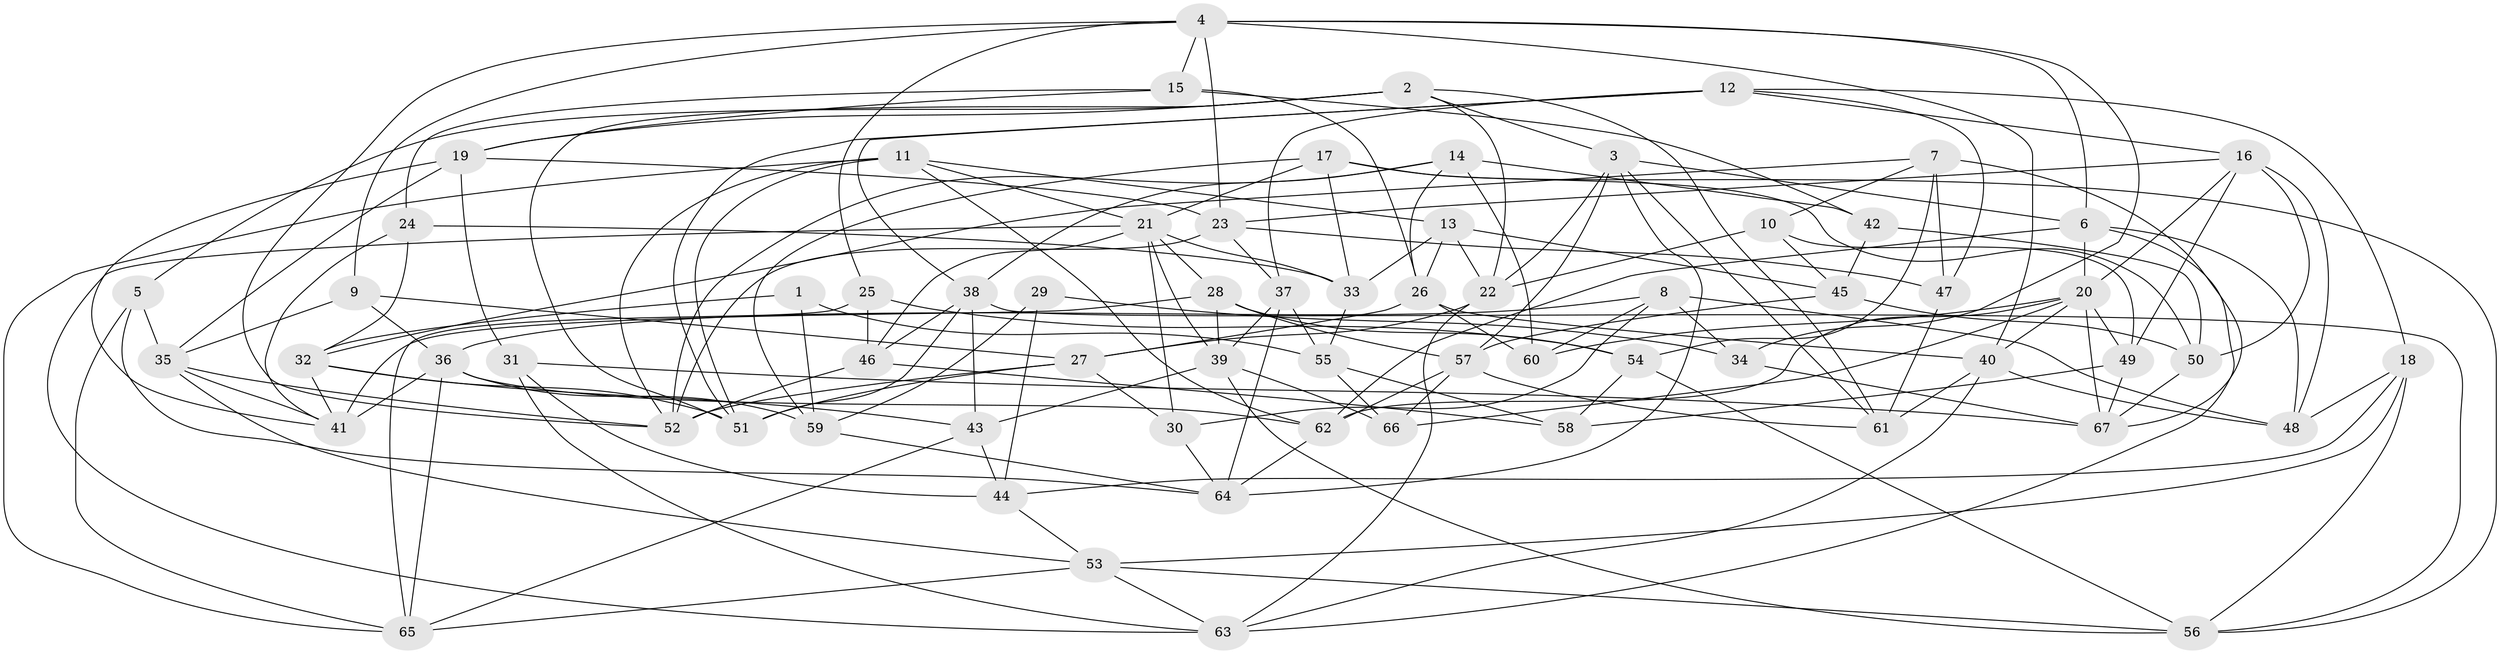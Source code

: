 // original degree distribution, {4: 1.0}
// Generated by graph-tools (version 1.1) at 2025/03/03/09/25 03:03:01]
// undirected, 67 vertices, 178 edges
graph export_dot {
graph [start="1"]
  node [color=gray90,style=filled];
  1;
  2;
  3;
  4;
  5;
  6;
  7;
  8;
  9;
  10;
  11;
  12;
  13;
  14;
  15;
  16;
  17;
  18;
  19;
  20;
  21;
  22;
  23;
  24;
  25;
  26;
  27;
  28;
  29;
  30;
  31;
  32;
  33;
  34;
  35;
  36;
  37;
  38;
  39;
  40;
  41;
  42;
  43;
  44;
  45;
  46;
  47;
  48;
  49;
  50;
  51;
  52;
  53;
  54;
  55;
  56;
  57;
  58;
  59;
  60;
  61;
  62;
  63;
  64;
  65;
  66;
  67;
  1 -- 32 [weight=1.0];
  1 -- 55 [weight=1.0];
  1 -- 59 [weight=2.0];
  2 -- 3 [weight=1.0];
  2 -- 5 [weight=1.0];
  2 -- 19 [weight=1.0];
  2 -- 22 [weight=1.0];
  2 -- 51 [weight=1.0];
  2 -- 61 [weight=1.0];
  3 -- 6 [weight=1.0];
  3 -- 22 [weight=1.0];
  3 -- 57 [weight=1.0];
  3 -- 61 [weight=1.0];
  3 -- 64 [weight=1.0];
  4 -- 6 [weight=1.0];
  4 -- 9 [weight=1.0];
  4 -- 15 [weight=1.0];
  4 -- 23 [weight=1.0];
  4 -- 25 [weight=1.0];
  4 -- 34 [weight=1.0];
  4 -- 40 [weight=1.0];
  4 -- 52 [weight=1.0];
  5 -- 35 [weight=1.0];
  5 -- 64 [weight=1.0];
  5 -- 65 [weight=1.0];
  6 -- 20 [weight=1.0];
  6 -- 48 [weight=1.0];
  6 -- 62 [weight=1.0];
  6 -- 63 [weight=1.0];
  7 -- 10 [weight=1.0];
  7 -- 32 [weight=1.0];
  7 -- 47 [weight=2.0];
  7 -- 54 [weight=1.0];
  7 -- 67 [weight=1.0];
  8 -- 30 [weight=1.0];
  8 -- 34 [weight=2.0];
  8 -- 36 [weight=1.0];
  8 -- 48 [weight=1.0];
  8 -- 60 [weight=1.0];
  9 -- 27 [weight=1.0];
  9 -- 35 [weight=1.0];
  9 -- 36 [weight=1.0];
  10 -- 22 [weight=1.0];
  10 -- 45 [weight=1.0];
  10 -- 49 [weight=1.0];
  11 -- 13 [weight=1.0];
  11 -- 21 [weight=1.0];
  11 -- 51 [weight=1.0];
  11 -- 52 [weight=1.0];
  11 -- 62 [weight=1.0];
  11 -- 65 [weight=1.0];
  12 -- 16 [weight=1.0];
  12 -- 18 [weight=1.0];
  12 -- 37 [weight=1.0];
  12 -- 38 [weight=1.0];
  12 -- 47 [weight=1.0];
  12 -- 51 [weight=1.0];
  13 -- 22 [weight=1.0];
  13 -- 26 [weight=1.0];
  13 -- 33 [weight=1.0];
  13 -- 45 [weight=2.0];
  14 -- 26 [weight=1.0];
  14 -- 38 [weight=1.0];
  14 -- 42 [weight=2.0];
  14 -- 52 [weight=1.0];
  14 -- 60 [weight=1.0];
  15 -- 19 [weight=1.0];
  15 -- 24 [weight=1.0];
  15 -- 26 [weight=1.0];
  15 -- 42 [weight=2.0];
  16 -- 20 [weight=1.0];
  16 -- 23 [weight=1.0];
  16 -- 48 [weight=1.0];
  16 -- 49 [weight=1.0];
  16 -- 50 [weight=1.0];
  17 -- 21 [weight=1.0];
  17 -- 33 [weight=1.0];
  17 -- 50 [weight=2.0];
  17 -- 56 [weight=1.0];
  17 -- 59 [weight=1.0];
  18 -- 44 [weight=1.0];
  18 -- 48 [weight=2.0];
  18 -- 53 [weight=1.0];
  18 -- 56 [weight=1.0];
  19 -- 23 [weight=1.0];
  19 -- 31 [weight=1.0];
  19 -- 35 [weight=1.0];
  19 -- 41 [weight=1.0];
  20 -- 40 [weight=1.0];
  20 -- 49 [weight=1.0];
  20 -- 60 [weight=1.0];
  20 -- 62 [weight=1.0];
  20 -- 66 [weight=1.0];
  20 -- 67 [weight=1.0];
  21 -- 28 [weight=1.0];
  21 -- 30 [weight=1.0];
  21 -- 33 [weight=1.0];
  21 -- 39 [weight=1.0];
  21 -- 46 [weight=1.0];
  21 -- 63 [weight=1.0];
  22 -- 27 [weight=1.0];
  22 -- 63 [weight=1.0];
  23 -- 37 [weight=1.0];
  23 -- 47 [weight=1.0];
  23 -- 52 [weight=1.0];
  24 -- 32 [weight=1.0];
  24 -- 33 [weight=1.0];
  24 -- 41 [weight=1.0];
  25 -- 46 [weight=1.0];
  25 -- 54 [weight=1.0];
  25 -- 65 [weight=1.0];
  26 -- 27 [weight=1.0];
  26 -- 40 [weight=1.0];
  26 -- 60 [weight=1.0];
  27 -- 30 [weight=1.0];
  27 -- 51 [weight=1.0];
  27 -- 52 [weight=1.0];
  28 -- 39 [weight=1.0];
  28 -- 41 [weight=1.0];
  28 -- 54 [weight=2.0];
  28 -- 57 [weight=1.0];
  29 -- 34 [weight=2.0];
  29 -- 44 [weight=1.0];
  29 -- 59 [weight=1.0];
  30 -- 64 [weight=1.0];
  31 -- 44 [weight=1.0];
  31 -- 63 [weight=1.0];
  31 -- 67 [weight=1.0];
  32 -- 41 [weight=1.0];
  32 -- 43 [weight=1.0];
  32 -- 51 [weight=1.0];
  33 -- 55 [weight=2.0];
  34 -- 67 [weight=1.0];
  35 -- 41 [weight=1.0];
  35 -- 52 [weight=1.0];
  35 -- 53 [weight=1.0];
  36 -- 41 [weight=1.0];
  36 -- 59 [weight=1.0];
  36 -- 62 [weight=1.0];
  36 -- 65 [weight=1.0];
  37 -- 39 [weight=1.0];
  37 -- 55 [weight=2.0];
  37 -- 64 [weight=1.0];
  38 -- 43 [weight=1.0];
  38 -- 46 [weight=1.0];
  38 -- 51 [weight=1.0];
  38 -- 56 [weight=1.0];
  39 -- 43 [weight=1.0];
  39 -- 56 [weight=1.0];
  39 -- 66 [weight=1.0];
  40 -- 48 [weight=1.0];
  40 -- 61 [weight=1.0];
  40 -- 63 [weight=1.0];
  42 -- 45 [weight=1.0];
  42 -- 50 [weight=1.0];
  43 -- 44 [weight=2.0];
  43 -- 65 [weight=1.0];
  44 -- 53 [weight=1.0];
  45 -- 50 [weight=1.0];
  45 -- 57 [weight=1.0];
  46 -- 52 [weight=2.0];
  46 -- 58 [weight=1.0];
  47 -- 61 [weight=2.0];
  49 -- 58 [weight=2.0];
  49 -- 67 [weight=1.0];
  50 -- 67 [weight=1.0];
  53 -- 56 [weight=1.0];
  53 -- 63 [weight=1.0];
  53 -- 65 [weight=1.0];
  54 -- 56 [weight=1.0];
  54 -- 58 [weight=1.0];
  55 -- 58 [weight=2.0];
  55 -- 66 [weight=1.0];
  57 -- 61 [weight=1.0];
  57 -- 62 [weight=1.0];
  57 -- 66 [weight=1.0];
  59 -- 64 [weight=1.0];
  62 -- 64 [weight=1.0];
}
